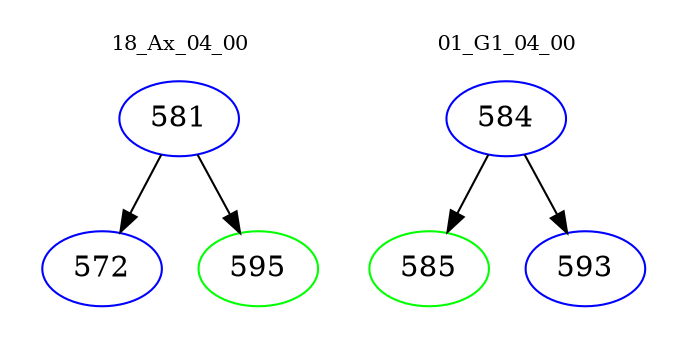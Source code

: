 digraph{
subgraph cluster_0 {
color = white
label = "18_Ax_04_00";
fontsize=10;
T0_581 [label="581", color="blue"]
T0_581 -> T0_572 [color="black"]
T0_572 [label="572", color="blue"]
T0_581 -> T0_595 [color="black"]
T0_595 [label="595", color="green"]
}
subgraph cluster_1 {
color = white
label = "01_G1_04_00";
fontsize=10;
T1_584 [label="584", color="blue"]
T1_584 -> T1_585 [color="black"]
T1_585 [label="585", color="green"]
T1_584 -> T1_593 [color="black"]
T1_593 [label="593", color="blue"]
}
}
